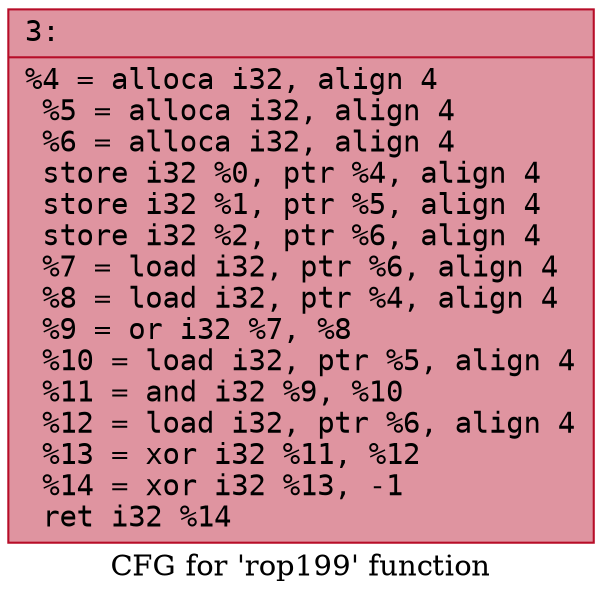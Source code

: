 digraph "CFG for 'rop199' function" {
	label="CFG for 'rop199' function";

	Node0x6000015c1d10 [shape=record,color="#b70d28ff", style=filled, fillcolor="#b70d2870" fontname="Courier",label="{3:\l|  %4 = alloca i32, align 4\l  %5 = alloca i32, align 4\l  %6 = alloca i32, align 4\l  store i32 %0, ptr %4, align 4\l  store i32 %1, ptr %5, align 4\l  store i32 %2, ptr %6, align 4\l  %7 = load i32, ptr %6, align 4\l  %8 = load i32, ptr %4, align 4\l  %9 = or i32 %7, %8\l  %10 = load i32, ptr %5, align 4\l  %11 = and i32 %9, %10\l  %12 = load i32, ptr %6, align 4\l  %13 = xor i32 %11, %12\l  %14 = xor i32 %13, -1\l  ret i32 %14\l}"];
}
